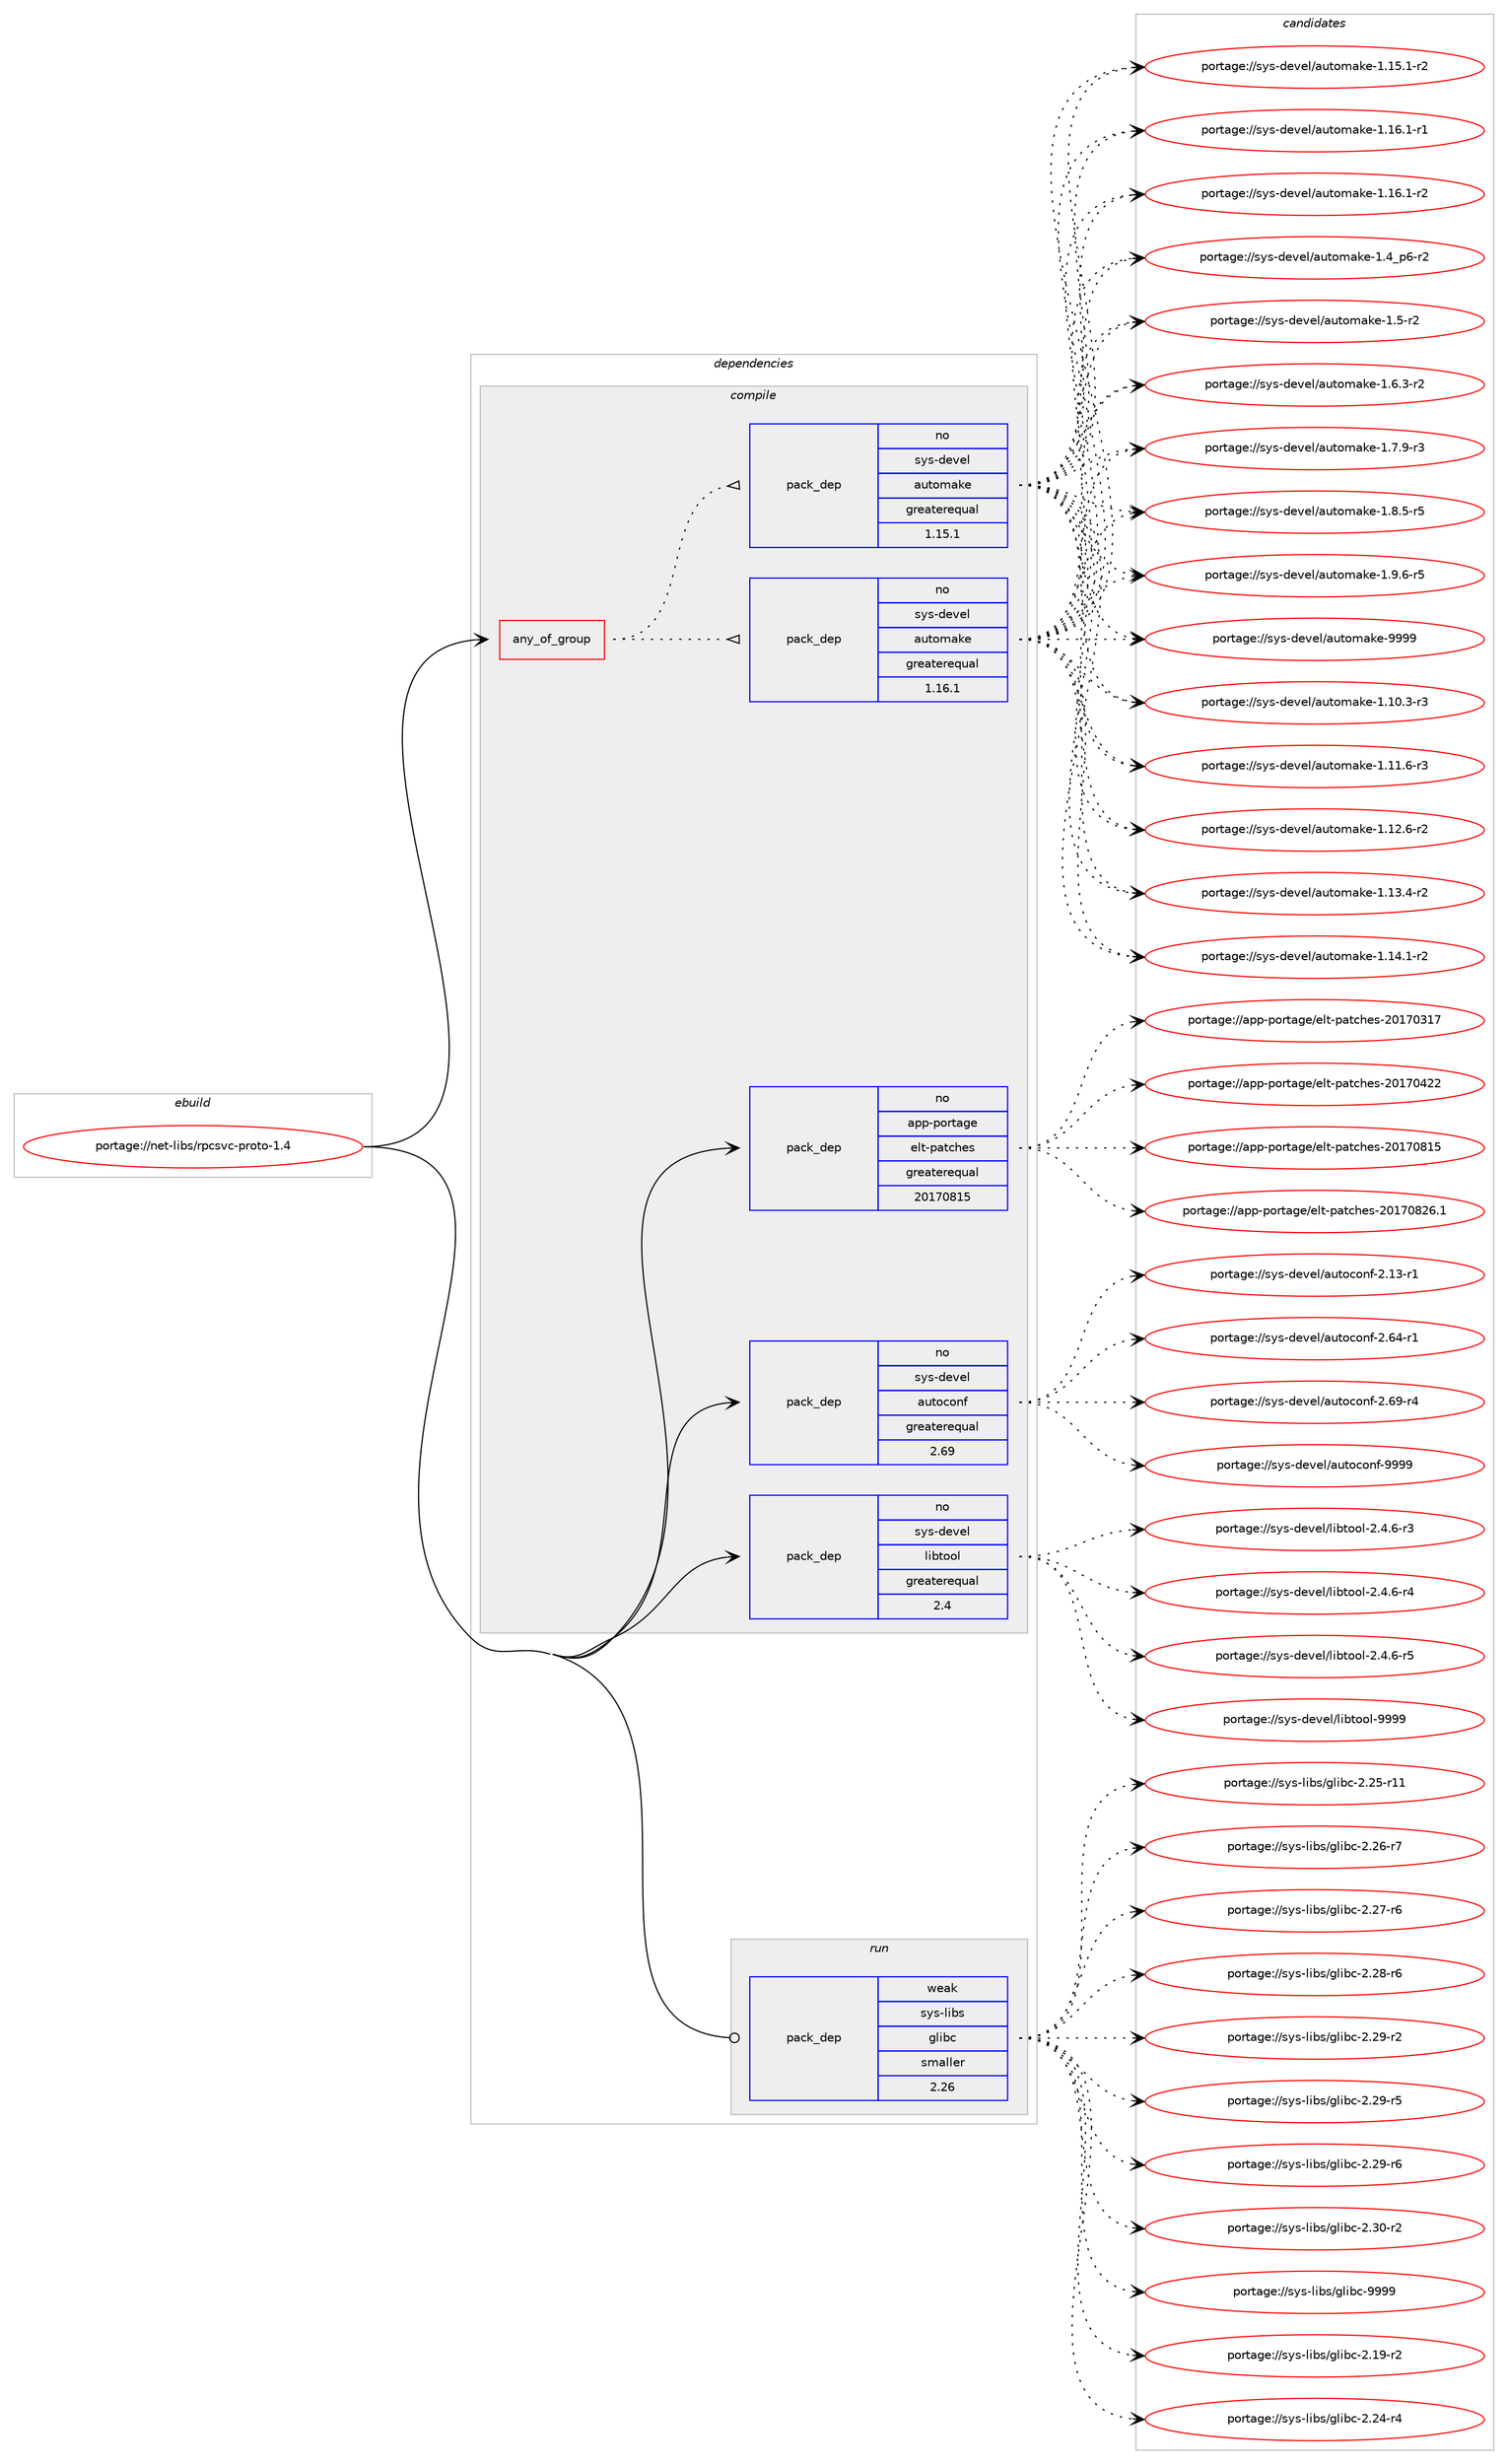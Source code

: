 digraph prolog {

# *************
# Graph options
# *************

newrank=true;
concentrate=true;
compound=true;
graph [rankdir=LR,fontname=Helvetica,fontsize=10,ranksep=1.5];#, ranksep=2.5, nodesep=0.2];
edge  [arrowhead=vee];
node  [fontname=Helvetica,fontsize=10];

# **********
# The ebuild
# **********

subgraph cluster_leftcol {
color=gray;
rank=same;
label=<<i>ebuild</i>>;
id [label="portage://net-libs/rpcsvc-proto-1.4", color=red, width=4, href="../net-libs/rpcsvc-proto-1.4.svg"];
}

# ****************
# The dependencies
# ****************

subgraph cluster_midcol {
color=gray;
label=<<i>dependencies</i>>;
subgraph cluster_compile {
fillcolor="#eeeeee";
style=filled;
label=<<i>compile</i>>;
subgraph any5863 {
dependency361449 [label=<<TABLE BORDER="0" CELLBORDER="1" CELLSPACING="0" CELLPADDING="4"><TR><TD CELLPADDING="10">any_of_group</TD></TR></TABLE>>, shape=none, color=red];subgraph pack264985 {
dependency361450 [label=<<TABLE BORDER="0" CELLBORDER="1" CELLSPACING="0" CELLPADDING="4" WIDTH="220"><TR><TD ROWSPAN="6" CELLPADDING="30">pack_dep</TD></TR><TR><TD WIDTH="110">no</TD></TR><TR><TD>sys-devel</TD></TR><TR><TD>automake</TD></TR><TR><TD>greaterequal</TD></TR><TR><TD>1.16.1</TD></TR></TABLE>>, shape=none, color=blue];
}
dependency361449:e -> dependency361450:w [weight=20,style="dotted",arrowhead="oinv"];
subgraph pack264986 {
dependency361451 [label=<<TABLE BORDER="0" CELLBORDER="1" CELLSPACING="0" CELLPADDING="4" WIDTH="220"><TR><TD ROWSPAN="6" CELLPADDING="30">pack_dep</TD></TR><TR><TD WIDTH="110">no</TD></TR><TR><TD>sys-devel</TD></TR><TR><TD>automake</TD></TR><TR><TD>greaterequal</TD></TR><TR><TD>1.15.1</TD></TR></TABLE>>, shape=none, color=blue];
}
dependency361449:e -> dependency361451:w [weight=20,style="dotted",arrowhead="oinv"];
}
id:e -> dependency361449:w [weight=20,style="solid",arrowhead="vee"];
subgraph pack264987 {
dependency361452 [label=<<TABLE BORDER="0" CELLBORDER="1" CELLSPACING="0" CELLPADDING="4" WIDTH="220"><TR><TD ROWSPAN="6" CELLPADDING="30">pack_dep</TD></TR><TR><TD WIDTH="110">no</TD></TR><TR><TD>app-portage</TD></TR><TR><TD>elt-patches</TD></TR><TR><TD>greaterequal</TD></TR><TR><TD>20170815</TD></TR></TABLE>>, shape=none, color=blue];
}
id:e -> dependency361452:w [weight=20,style="solid",arrowhead="vee"];
subgraph pack264988 {
dependency361453 [label=<<TABLE BORDER="0" CELLBORDER="1" CELLSPACING="0" CELLPADDING="4" WIDTH="220"><TR><TD ROWSPAN="6" CELLPADDING="30">pack_dep</TD></TR><TR><TD WIDTH="110">no</TD></TR><TR><TD>sys-devel</TD></TR><TR><TD>autoconf</TD></TR><TR><TD>greaterequal</TD></TR><TR><TD>2.69</TD></TR></TABLE>>, shape=none, color=blue];
}
id:e -> dependency361453:w [weight=20,style="solid",arrowhead="vee"];
subgraph pack264989 {
dependency361454 [label=<<TABLE BORDER="0" CELLBORDER="1" CELLSPACING="0" CELLPADDING="4" WIDTH="220"><TR><TD ROWSPAN="6" CELLPADDING="30">pack_dep</TD></TR><TR><TD WIDTH="110">no</TD></TR><TR><TD>sys-devel</TD></TR><TR><TD>libtool</TD></TR><TR><TD>greaterequal</TD></TR><TR><TD>2.4</TD></TR></TABLE>>, shape=none, color=blue];
}
id:e -> dependency361454:w [weight=20,style="solid",arrowhead="vee"];
}
subgraph cluster_compileandrun {
fillcolor="#eeeeee";
style=filled;
label=<<i>compile and run</i>>;
}
subgraph cluster_run {
fillcolor="#eeeeee";
style=filled;
label=<<i>run</i>>;
subgraph pack264990 {
dependency361455 [label=<<TABLE BORDER="0" CELLBORDER="1" CELLSPACING="0" CELLPADDING="4" WIDTH="220"><TR><TD ROWSPAN="6" CELLPADDING="30">pack_dep</TD></TR><TR><TD WIDTH="110">weak</TD></TR><TR><TD>sys-libs</TD></TR><TR><TD>glibc</TD></TR><TR><TD>smaller</TD></TR><TR><TD>2.26</TD></TR></TABLE>>, shape=none, color=blue];
}
id:e -> dependency361455:w [weight=20,style="solid",arrowhead="odot"];
}
}

# **************
# The candidates
# **************

subgraph cluster_choices {
rank=same;
color=gray;
label=<<i>candidates</i>>;

subgraph choice264985 {
color=black;
nodesep=1;
choiceportage11512111545100101118101108479711711611110997107101454946494846514511451 [label="portage://sys-devel/automake-1.10.3-r3", color=red, width=4,href="../sys-devel/automake-1.10.3-r3.svg"];
choiceportage11512111545100101118101108479711711611110997107101454946494946544511451 [label="portage://sys-devel/automake-1.11.6-r3", color=red, width=4,href="../sys-devel/automake-1.11.6-r3.svg"];
choiceportage11512111545100101118101108479711711611110997107101454946495046544511450 [label="portage://sys-devel/automake-1.12.6-r2", color=red, width=4,href="../sys-devel/automake-1.12.6-r2.svg"];
choiceportage11512111545100101118101108479711711611110997107101454946495146524511450 [label="portage://sys-devel/automake-1.13.4-r2", color=red, width=4,href="../sys-devel/automake-1.13.4-r2.svg"];
choiceportage11512111545100101118101108479711711611110997107101454946495246494511450 [label="portage://sys-devel/automake-1.14.1-r2", color=red, width=4,href="../sys-devel/automake-1.14.1-r2.svg"];
choiceportage11512111545100101118101108479711711611110997107101454946495346494511450 [label="portage://sys-devel/automake-1.15.1-r2", color=red, width=4,href="../sys-devel/automake-1.15.1-r2.svg"];
choiceportage11512111545100101118101108479711711611110997107101454946495446494511449 [label="portage://sys-devel/automake-1.16.1-r1", color=red, width=4,href="../sys-devel/automake-1.16.1-r1.svg"];
choiceportage11512111545100101118101108479711711611110997107101454946495446494511450 [label="portage://sys-devel/automake-1.16.1-r2", color=red, width=4,href="../sys-devel/automake-1.16.1-r2.svg"];
choiceportage115121115451001011181011084797117116111109971071014549465295112544511450 [label="portage://sys-devel/automake-1.4_p6-r2", color=red, width=4,href="../sys-devel/automake-1.4_p6-r2.svg"];
choiceportage11512111545100101118101108479711711611110997107101454946534511450 [label="portage://sys-devel/automake-1.5-r2", color=red, width=4,href="../sys-devel/automake-1.5-r2.svg"];
choiceportage115121115451001011181011084797117116111109971071014549465446514511450 [label="portage://sys-devel/automake-1.6.3-r2", color=red, width=4,href="../sys-devel/automake-1.6.3-r2.svg"];
choiceportage115121115451001011181011084797117116111109971071014549465546574511451 [label="portage://sys-devel/automake-1.7.9-r3", color=red, width=4,href="../sys-devel/automake-1.7.9-r3.svg"];
choiceportage115121115451001011181011084797117116111109971071014549465646534511453 [label="portage://sys-devel/automake-1.8.5-r5", color=red, width=4,href="../sys-devel/automake-1.8.5-r5.svg"];
choiceportage115121115451001011181011084797117116111109971071014549465746544511453 [label="portage://sys-devel/automake-1.9.6-r5", color=red, width=4,href="../sys-devel/automake-1.9.6-r5.svg"];
choiceportage115121115451001011181011084797117116111109971071014557575757 [label="portage://sys-devel/automake-9999", color=red, width=4,href="../sys-devel/automake-9999.svg"];
dependency361450:e -> choiceportage11512111545100101118101108479711711611110997107101454946494846514511451:w [style=dotted,weight="100"];
dependency361450:e -> choiceportage11512111545100101118101108479711711611110997107101454946494946544511451:w [style=dotted,weight="100"];
dependency361450:e -> choiceportage11512111545100101118101108479711711611110997107101454946495046544511450:w [style=dotted,weight="100"];
dependency361450:e -> choiceportage11512111545100101118101108479711711611110997107101454946495146524511450:w [style=dotted,weight="100"];
dependency361450:e -> choiceportage11512111545100101118101108479711711611110997107101454946495246494511450:w [style=dotted,weight="100"];
dependency361450:e -> choiceportage11512111545100101118101108479711711611110997107101454946495346494511450:w [style=dotted,weight="100"];
dependency361450:e -> choiceportage11512111545100101118101108479711711611110997107101454946495446494511449:w [style=dotted,weight="100"];
dependency361450:e -> choiceportage11512111545100101118101108479711711611110997107101454946495446494511450:w [style=dotted,weight="100"];
dependency361450:e -> choiceportage115121115451001011181011084797117116111109971071014549465295112544511450:w [style=dotted,weight="100"];
dependency361450:e -> choiceportage11512111545100101118101108479711711611110997107101454946534511450:w [style=dotted,weight="100"];
dependency361450:e -> choiceportage115121115451001011181011084797117116111109971071014549465446514511450:w [style=dotted,weight="100"];
dependency361450:e -> choiceportage115121115451001011181011084797117116111109971071014549465546574511451:w [style=dotted,weight="100"];
dependency361450:e -> choiceportage115121115451001011181011084797117116111109971071014549465646534511453:w [style=dotted,weight="100"];
dependency361450:e -> choiceportage115121115451001011181011084797117116111109971071014549465746544511453:w [style=dotted,weight="100"];
dependency361450:e -> choiceportage115121115451001011181011084797117116111109971071014557575757:w [style=dotted,weight="100"];
}
subgraph choice264986 {
color=black;
nodesep=1;
choiceportage11512111545100101118101108479711711611110997107101454946494846514511451 [label="portage://sys-devel/automake-1.10.3-r3", color=red, width=4,href="../sys-devel/automake-1.10.3-r3.svg"];
choiceportage11512111545100101118101108479711711611110997107101454946494946544511451 [label="portage://sys-devel/automake-1.11.6-r3", color=red, width=4,href="../sys-devel/automake-1.11.6-r3.svg"];
choiceportage11512111545100101118101108479711711611110997107101454946495046544511450 [label="portage://sys-devel/automake-1.12.6-r2", color=red, width=4,href="../sys-devel/automake-1.12.6-r2.svg"];
choiceportage11512111545100101118101108479711711611110997107101454946495146524511450 [label="portage://sys-devel/automake-1.13.4-r2", color=red, width=4,href="../sys-devel/automake-1.13.4-r2.svg"];
choiceportage11512111545100101118101108479711711611110997107101454946495246494511450 [label="portage://sys-devel/automake-1.14.1-r2", color=red, width=4,href="../sys-devel/automake-1.14.1-r2.svg"];
choiceportage11512111545100101118101108479711711611110997107101454946495346494511450 [label="portage://sys-devel/automake-1.15.1-r2", color=red, width=4,href="../sys-devel/automake-1.15.1-r2.svg"];
choiceportage11512111545100101118101108479711711611110997107101454946495446494511449 [label="portage://sys-devel/automake-1.16.1-r1", color=red, width=4,href="../sys-devel/automake-1.16.1-r1.svg"];
choiceportage11512111545100101118101108479711711611110997107101454946495446494511450 [label="portage://sys-devel/automake-1.16.1-r2", color=red, width=4,href="../sys-devel/automake-1.16.1-r2.svg"];
choiceportage115121115451001011181011084797117116111109971071014549465295112544511450 [label="portage://sys-devel/automake-1.4_p6-r2", color=red, width=4,href="../sys-devel/automake-1.4_p6-r2.svg"];
choiceportage11512111545100101118101108479711711611110997107101454946534511450 [label="portage://sys-devel/automake-1.5-r2", color=red, width=4,href="../sys-devel/automake-1.5-r2.svg"];
choiceportage115121115451001011181011084797117116111109971071014549465446514511450 [label="portage://sys-devel/automake-1.6.3-r2", color=red, width=4,href="../sys-devel/automake-1.6.3-r2.svg"];
choiceportage115121115451001011181011084797117116111109971071014549465546574511451 [label="portage://sys-devel/automake-1.7.9-r3", color=red, width=4,href="../sys-devel/automake-1.7.9-r3.svg"];
choiceportage115121115451001011181011084797117116111109971071014549465646534511453 [label="portage://sys-devel/automake-1.8.5-r5", color=red, width=4,href="../sys-devel/automake-1.8.5-r5.svg"];
choiceportage115121115451001011181011084797117116111109971071014549465746544511453 [label="portage://sys-devel/automake-1.9.6-r5", color=red, width=4,href="../sys-devel/automake-1.9.6-r5.svg"];
choiceportage115121115451001011181011084797117116111109971071014557575757 [label="portage://sys-devel/automake-9999", color=red, width=4,href="../sys-devel/automake-9999.svg"];
dependency361451:e -> choiceportage11512111545100101118101108479711711611110997107101454946494846514511451:w [style=dotted,weight="100"];
dependency361451:e -> choiceportage11512111545100101118101108479711711611110997107101454946494946544511451:w [style=dotted,weight="100"];
dependency361451:e -> choiceportage11512111545100101118101108479711711611110997107101454946495046544511450:w [style=dotted,weight="100"];
dependency361451:e -> choiceportage11512111545100101118101108479711711611110997107101454946495146524511450:w [style=dotted,weight="100"];
dependency361451:e -> choiceportage11512111545100101118101108479711711611110997107101454946495246494511450:w [style=dotted,weight="100"];
dependency361451:e -> choiceportage11512111545100101118101108479711711611110997107101454946495346494511450:w [style=dotted,weight="100"];
dependency361451:e -> choiceportage11512111545100101118101108479711711611110997107101454946495446494511449:w [style=dotted,weight="100"];
dependency361451:e -> choiceportage11512111545100101118101108479711711611110997107101454946495446494511450:w [style=dotted,weight="100"];
dependency361451:e -> choiceportage115121115451001011181011084797117116111109971071014549465295112544511450:w [style=dotted,weight="100"];
dependency361451:e -> choiceportage11512111545100101118101108479711711611110997107101454946534511450:w [style=dotted,weight="100"];
dependency361451:e -> choiceportage115121115451001011181011084797117116111109971071014549465446514511450:w [style=dotted,weight="100"];
dependency361451:e -> choiceportage115121115451001011181011084797117116111109971071014549465546574511451:w [style=dotted,weight="100"];
dependency361451:e -> choiceportage115121115451001011181011084797117116111109971071014549465646534511453:w [style=dotted,weight="100"];
dependency361451:e -> choiceportage115121115451001011181011084797117116111109971071014549465746544511453:w [style=dotted,weight="100"];
dependency361451:e -> choiceportage115121115451001011181011084797117116111109971071014557575757:w [style=dotted,weight="100"];
}
subgraph choice264987 {
color=black;
nodesep=1;
choiceportage97112112451121111141169710310147101108116451129711699104101115455048495548514955 [label="portage://app-portage/elt-patches-20170317", color=red, width=4,href="../app-portage/elt-patches-20170317.svg"];
choiceportage97112112451121111141169710310147101108116451129711699104101115455048495548525050 [label="portage://app-portage/elt-patches-20170422", color=red, width=4,href="../app-portage/elt-patches-20170422.svg"];
choiceportage97112112451121111141169710310147101108116451129711699104101115455048495548564953 [label="portage://app-portage/elt-patches-20170815", color=red, width=4,href="../app-portage/elt-patches-20170815.svg"];
choiceportage971121124511211111411697103101471011081164511297116991041011154550484955485650544649 [label="portage://app-portage/elt-patches-20170826.1", color=red, width=4,href="../app-portage/elt-patches-20170826.1.svg"];
dependency361452:e -> choiceportage97112112451121111141169710310147101108116451129711699104101115455048495548514955:w [style=dotted,weight="100"];
dependency361452:e -> choiceportage97112112451121111141169710310147101108116451129711699104101115455048495548525050:w [style=dotted,weight="100"];
dependency361452:e -> choiceportage97112112451121111141169710310147101108116451129711699104101115455048495548564953:w [style=dotted,weight="100"];
dependency361452:e -> choiceportage971121124511211111411697103101471011081164511297116991041011154550484955485650544649:w [style=dotted,weight="100"];
}
subgraph choice264988 {
color=black;
nodesep=1;
choiceportage1151211154510010111810110847971171161119911111010245504649514511449 [label="portage://sys-devel/autoconf-2.13-r1", color=red, width=4,href="../sys-devel/autoconf-2.13-r1.svg"];
choiceportage1151211154510010111810110847971171161119911111010245504654524511449 [label="portage://sys-devel/autoconf-2.64-r1", color=red, width=4,href="../sys-devel/autoconf-2.64-r1.svg"];
choiceportage1151211154510010111810110847971171161119911111010245504654574511452 [label="portage://sys-devel/autoconf-2.69-r4", color=red, width=4,href="../sys-devel/autoconf-2.69-r4.svg"];
choiceportage115121115451001011181011084797117116111991111101024557575757 [label="portage://sys-devel/autoconf-9999", color=red, width=4,href="../sys-devel/autoconf-9999.svg"];
dependency361453:e -> choiceportage1151211154510010111810110847971171161119911111010245504649514511449:w [style=dotted,weight="100"];
dependency361453:e -> choiceportage1151211154510010111810110847971171161119911111010245504654524511449:w [style=dotted,weight="100"];
dependency361453:e -> choiceportage1151211154510010111810110847971171161119911111010245504654574511452:w [style=dotted,weight="100"];
dependency361453:e -> choiceportage115121115451001011181011084797117116111991111101024557575757:w [style=dotted,weight="100"];
}
subgraph choice264989 {
color=black;
nodesep=1;
choiceportage1151211154510010111810110847108105981161111111084550465246544511451 [label="portage://sys-devel/libtool-2.4.6-r3", color=red, width=4,href="../sys-devel/libtool-2.4.6-r3.svg"];
choiceportage1151211154510010111810110847108105981161111111084550465246544511452 [label="portage://sys-devel/libtool-2.4.6-r4", color=red, width=4,href="../sys-devel/libtool-2.4.6-r4.svg"];
choiceportage1151211154510010111810110847108105981161111111084550465246544511453 [label="portage://sys-devel/libtool-2.4.6-r5", color=red, width=4,href="../sys-devel/libtool-2.4.6-r5.svg"];
choiceportage1151211154510010111810110847108105981161111111084557575757 [label="portage://sys-devel/libtool-9999", color=red, width=4,href="../sys-devel/libtool-9999.svg"];
dependency361454:e -> choiceportage1151211154510010111810110847108105981161111111084550465246544511451:w [style=dotted,weight="100"];
dependency361454:e -> choiceportage1151211154510010111810110847108105981161111111084550465246544511452:w [style=dotted,weight="100"];
dependency361454:e -> choiceportage1151211154510010111810110847108105981161111111084550465246544511453:w [style=dotted,weight="100"];
dependency361454:e -> choiceportage1151211154510010111810110847108105981161111111084557575757:w [style=dotted,weight="100"];
}
subgraph choice264990 {
color=black;
nodesep=1;
choiceportage115121115451081059811547103108105989945504649574511450 [label="portage://sys-libs/glibc-2.19-r2", color=red, width=4,href="../sys-libs/glibc-2.19-r2.svg"];
choiceportage115121115451081059811547103108105989945504650524511452 [label="portage://sys-libs/glibc-2.24-r4", color=red, width=4,href="../sys-libs/glibc-2.24-r4.svg"];
choiceportage11512111545108105981154710310810598994550465053451144949 [label="portage://sys-libs/glibc-2.25-r11", color=red, width=4,href="../sys-libs/glibc-2.25-r11.svg"];
choiceportage115121115451081059811547103108105989945504650544511455 [label="portage://sys-libs/glibc-2.26-r7", color=red, width=4,href="../sys-libs/glibc-2.26-r7.svg"];
choiceportage115121115451081059811547103108105989945504650554511454 [label="portage://sys-libs/glibc-2.27-r6", color=red, width=4,href="../sys-libs/glibc-2.27-r6.svg"];
choiceportage115121115451081059811547103108105989945504650564511454 [label="portage://sys-libs/glibc-2.28-r6", color=red, width=4,href="../sys-libs/glibc-2.28-r6.svg"];
choiceportage115121115451081059811547103108105989945504650574511450 [label="portage://sys-libs/glibc-2.29-r2", color=red, width=4,href="../sys-libs/glibc-2.29-r2.svg"];
choiceportage115121115451081059811547103108105989945504650574511453 [label="portage://sys-libs/glibc-2.29-r5", color=red, width=4,href="../sys-libs/glibc-2.29-r5.svg"];
choiceportage115121115451081059811547103108105989945504650574511454 [label="portage://sys-libs/glibc-2.29-r6", color=red, width=4,href="../sys-libs/glibc-2.29-r6.svg"];
choiceportage115121115451081059811547103108105989945504651484511450 [label="portage://sys-libs/glibc-2.30-r2", color=red, width=4,href="../sys-libs/glibc-2.30-r2.svg"];
choiceportage11512111545108105981154710310810598994557575757 [label="portage://sys-libs/glibc-9999", color=red, width=4,href="../sys-libs/glibc-9999.svg"];
dependency361455:e -> choiceportage115121115451081059811547103108105989945504649574511450:w [style=dotted,weight="100"];
dependency361455:e -> choiceportage115121115451081059811547103108105989945504650524511452:w [style=dotted,weight="100"];
dependency361455:e -> choiceportage11512111545108105981154710310810598994550465053451144949:w [style=dotted,weight="100"];
dependency361455:e -> choiceportage115121115451081059811547103108105989945504650544511455:w [style=dotted,weight="100"];
dependency361455:e -> choiceportage115121115451081059811547103108105989945504650554511454:w [style=dotted,weight="100"];
dependency361455:e -> choiceportage115121115451081059811547103108105989945504650564511454:w [style=dotted,weight="100"];
dependency361455:e -> choiceportage115121115451081059811547103108105989945504650574511450:w [style=dotted,weight="100"];
dependency361455:e -> choiceportage115121115451081059811547103108105989945504650574511453:w [style=dotted,weight="100"];
dependency361455:e -> choiceportage115121115451081059811547103108105989945504650574511454:w [style=dotted,weight="100"];
dependency361455:e -> choiceportage115121115451081059811547103108105989945504651484511450:w [style=dotted,weight="100"];
dependency361455:e -> choiceportage11512111545108105981154710310810598994557575757:w [style=dotted,weight="100"];
}
}

}
